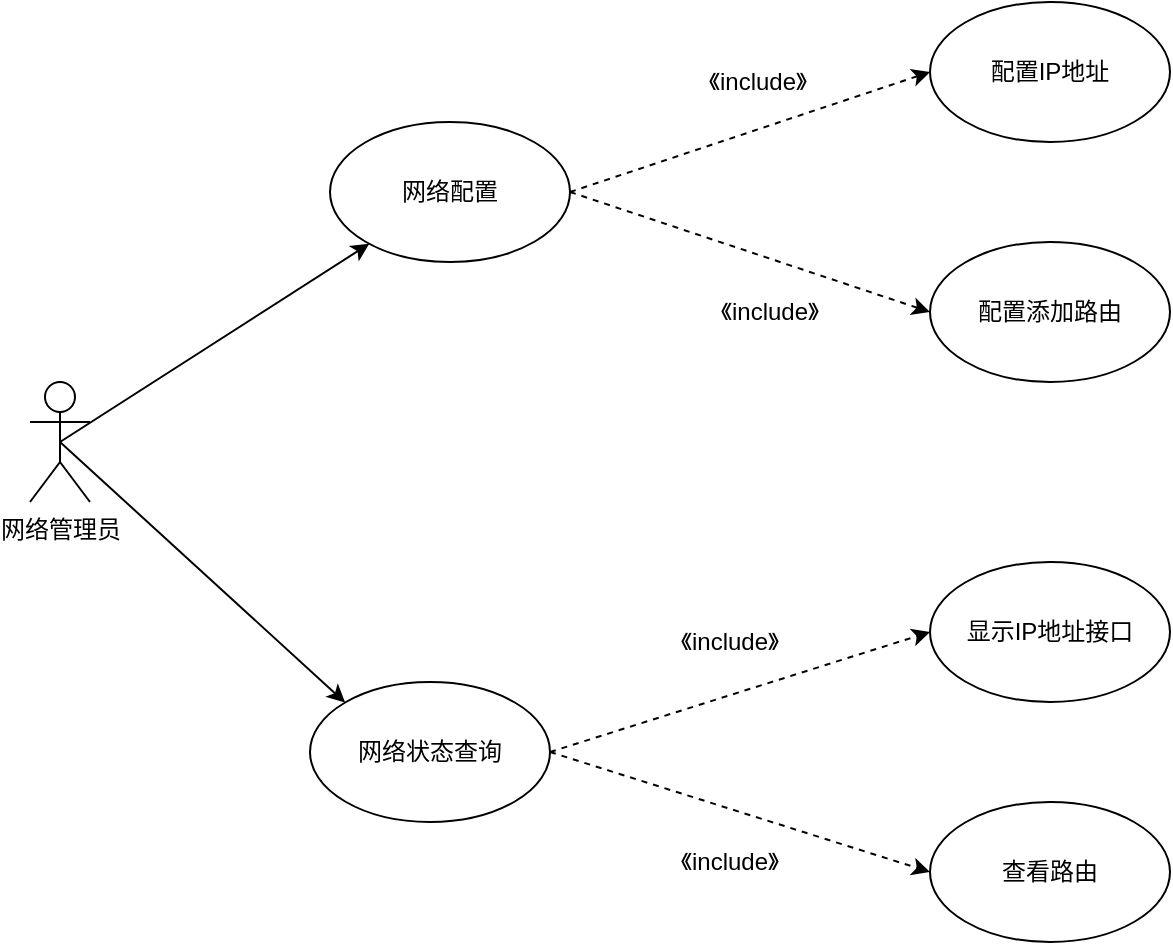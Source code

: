 <mxfile version="20.5.3" type="github">
  <diagram id="_2NLMvb_C88k_w2NeNGG" name="第 1 页">
    <mxGraphModel dx="1422" dy="762" grid="1" gridSize="10" guides="1" tooltips="1" connect="1" arrows="1" fold="1" page="1" pageScale="1" pageWidth="827" pageHeight="1169" math="0" shadow="0">
      <root>
        <mxCell id="0" />
        <mxCell id="1" parent="0" />
        <mxCell id="QJRy4OxYLuLQxm0T24VA-16" style="edgeStyle=none;rounded=0;orthogonalLoop=1;jettySize=auto;html=1;exitX=0.5;exitY=0.5;exitDx=0;exitDy=0;exitPerimeter=0;" edge="1" parent="1" source="QJRy4OxYLuLQxm0T24VA-1" target="QJRy4OxYLuLQxm0T24VA-5">
          <mxGeometry relative="1" as="geometry" />
        </mxCell>
        <mxCell id="QJRy4OxYLuLQxm0T24VA-1" value="网络管理员" style="shape=umlActor;verticalLabelPosition=bottom;verticalAlign=top;html=1;outlineConnect=0;" vertex="1" parent="1">
          <mxGeometry x="50" y="290" width="30" height="60" as="geometry" />
        </mxCell>
        <mxCell id="QJRy4OxYLuLQxm0T24VA-18" style="edgeStyle=none;rounded=0;orthogonalLoop=1;jettySize=auto;html=1;exitX=1;exitY=0.5;exitDx=0;exitDy=0;entryX=0;entryY=0.5;entryDx=0;entryDy=0;startArrow=none;startFill=0;endArrow=classic;endFill=1;dashed=1;" edge="1" parent="1" source="QJRy4OxYLuLQxm0T24VA-5" target="QJRy4OxYLuLQxm0T24VA-8">
          <mxGeometry relative="1" as="geometry" />
        </mxCell>
        <mxCell id="QJRy4OxYLuLQxm0T24VA-19" style="edgeStyle=none;rounded=0;orthogonalLoop=1;jettySize=auto;html=1;exitX=1;exitY=0.5;exitDx=0;exitDy=0;entryX=0;entryY=0.5;entryDx=0;entryDy=0;startArrow=none;startFill=0;endArrow=classic;endFill=1;dashed=1;" edge="1" parent="1" source="QJRy4OxYLuLQxm0T24VA-5" target="QJRy4OxYLuLQxm0T24VA-9">
          <mxGeometry relative="1" as="geometry" />
        </mxCell>
        <mxCell id="QJRy4OxYLuLQxm0T24VA-5" value="网络配置" style="ellipse;whiteSpace=wrap;html=1;" vertex="1" parent="1">
          <mxGeometry x="200" y="160" width="120" height="70" as="geometry" />
        </mxCell>
        <mxCell id="QJRy4OxYLuLQxm0T24VA-20" value="" style="edgeStyle=none;rounded=0;orthogonalLoop=1;jettySize=auto;exitX=1;exitY=0.5;exitDx=0;exitDy=0;entryX=0;entryY=0.5;entryDx=0;entryDy=0;startArrow=none;startFill=0;endArrow=classic;endFill=1;dashed=1;align=center;html=1;" edge="1" parent="1" source="QJRy4OxYLuLQxm0T24VA-6" target="QJRy4OxYLuLQxm0T24VA-11">
          <mxGeometry relative="1" as="geometry" />
        </mxCell>
        <mxCell id="QJRy4OxYLuLQxm0T24VA-21" style="edgeStyle=none;rounded=0;orthogonalLoop=1;jettySize=auto;html=1;exitX=1;exitY=0.5;exitDx=0;exitDy=0;entryX=0;entryY=0.5;entryDx=0;entryDy=0;startArrow=none;startFill=0;endArrow=classic;endFill=1;dashed=1;" edge="1" parent="1" source="QJRy4OxYLuLQxm0T24VA-6" target="QJRy4OxYLuLQxm0T24VA-12">
          <mxGeometry relative="1" as="geometry" />
        </mxCell>
        <mxCell id="QJRy4OxYLuLQxm0T24VA-6" value="网络状态查询" style="ellipse;whiteSpace=wrap;html=1;" vertex="1" parent="1">
          <mxGeometry x="190" y="440" width="120" height="70" as="geometry" />
        </mxCell>
        <mxCell id="QJRy4OxYLuLQxm0T24VA-8" value="配置IP地址" style="ellipse;whiteSpace=wrap;html=1;" vertex="1" parent="1">
          <mxGeometry x="500" y="100" width="120" height="70" as="geometry" />
        </mxCell>
        <mxCell id="QJRy4OxYLuLQxm0T24VA-9" value="配置添加路由" style="ellipse;whiteSpace=wrap;html=1;" vertex="1" parent="1">
          <mxGeometry x="500" y="220" width="120" height="70" as="geometry" />
        </mxCell>
        <mxCell id="QJRy4OxYLuLQxm0T24VA-11" value="显示IP地址接口" style="ellipse;whiteSpace=wrap;html=1;" vertex="1" parent="1">
          <mxGeometry x="500" y="380" width="120" height="70" as="geometry" />
        </mxCell>
        <mxCell id="QJRy4OxYLuLQxm0T24VA-22" value="《include》" style="rounded=0;whiteSpace=wrap;html=1;fillColor=none;strokeColor=none;" vertex="1" parent="1">
          <mxGeometry x="340" y="390" width="120" height="60" as="geometry" />
        </mxCell>
        <mxCell id="QJRy4OxYLuLQxm0T24VA-12" value="查看路由" style="ellipse;whiteSpace=wrap;html=1;" vertex="1" parent="1">
          <mxGeometry x="500" y="500" width="120" height="70" as="geometry" />
        </mxCell>
        <mxCell id="QJRy4OxYLuLQxm0T24VA-17" style="edgeStyle=none;rounded=0;orthogonalLoop=1;jettySize=auto;html=1;exitX=0.5;exitY=0.5;exitDx=0;exitDy=0;exitPerimeter=0;entryX=0;entryY=0;entryDx=0;entryDy=0;" edge="1" parent="1" source="QJRy4OxYLuLQxm0T24VA-1" target="QJRy4OxYLuLQxm0T24VA-6">
          <mxGeometry relative="1" as="geometry">
            <mxPoint x="180" y="360" as="sourcePoint" />
            <mxPoint x="334.618" y="260.886" as="targetPoint" />
          </mxGeometry>
        </mxCell>
        <mxCell id="QJRy4OxYLuLQxm0T24VA-23" value="《include》" style="rounded=0;whiteSpace=wrap;html=1;fillColor=none;strokeColor=none;" vertex="1" parent="1">
          <mxGeometry x="354" y="110" width="120" height="60" as="geometry" />
        </mxCell>
        <mxCell id="QJRy4OxYLuLQxm0T24VA-24" value="《include》" style="rounded=0;whiteSpace=wrap;html=1;fillColor=none;strokeColor=none;" vertex="1" parent="1">
          <mxGeometry x="360" y="225" width="120" height="60" as="geometry" />
        </mxCell>
        <mxCell id="QJRy4OxYLuLQxm0T24VA-25" value="《include》" style="rounded=0;whiteSpace=wrap;html=1;fillColor=none;strokeColor=none;" vertex="1" parent="1">
          <mxGeometry x="340" y="500" width="120" height="60" as="geometry" />
        </mxCell>
      </root>
    </mxGraphModel>
  </diagram>
</mxfile>
